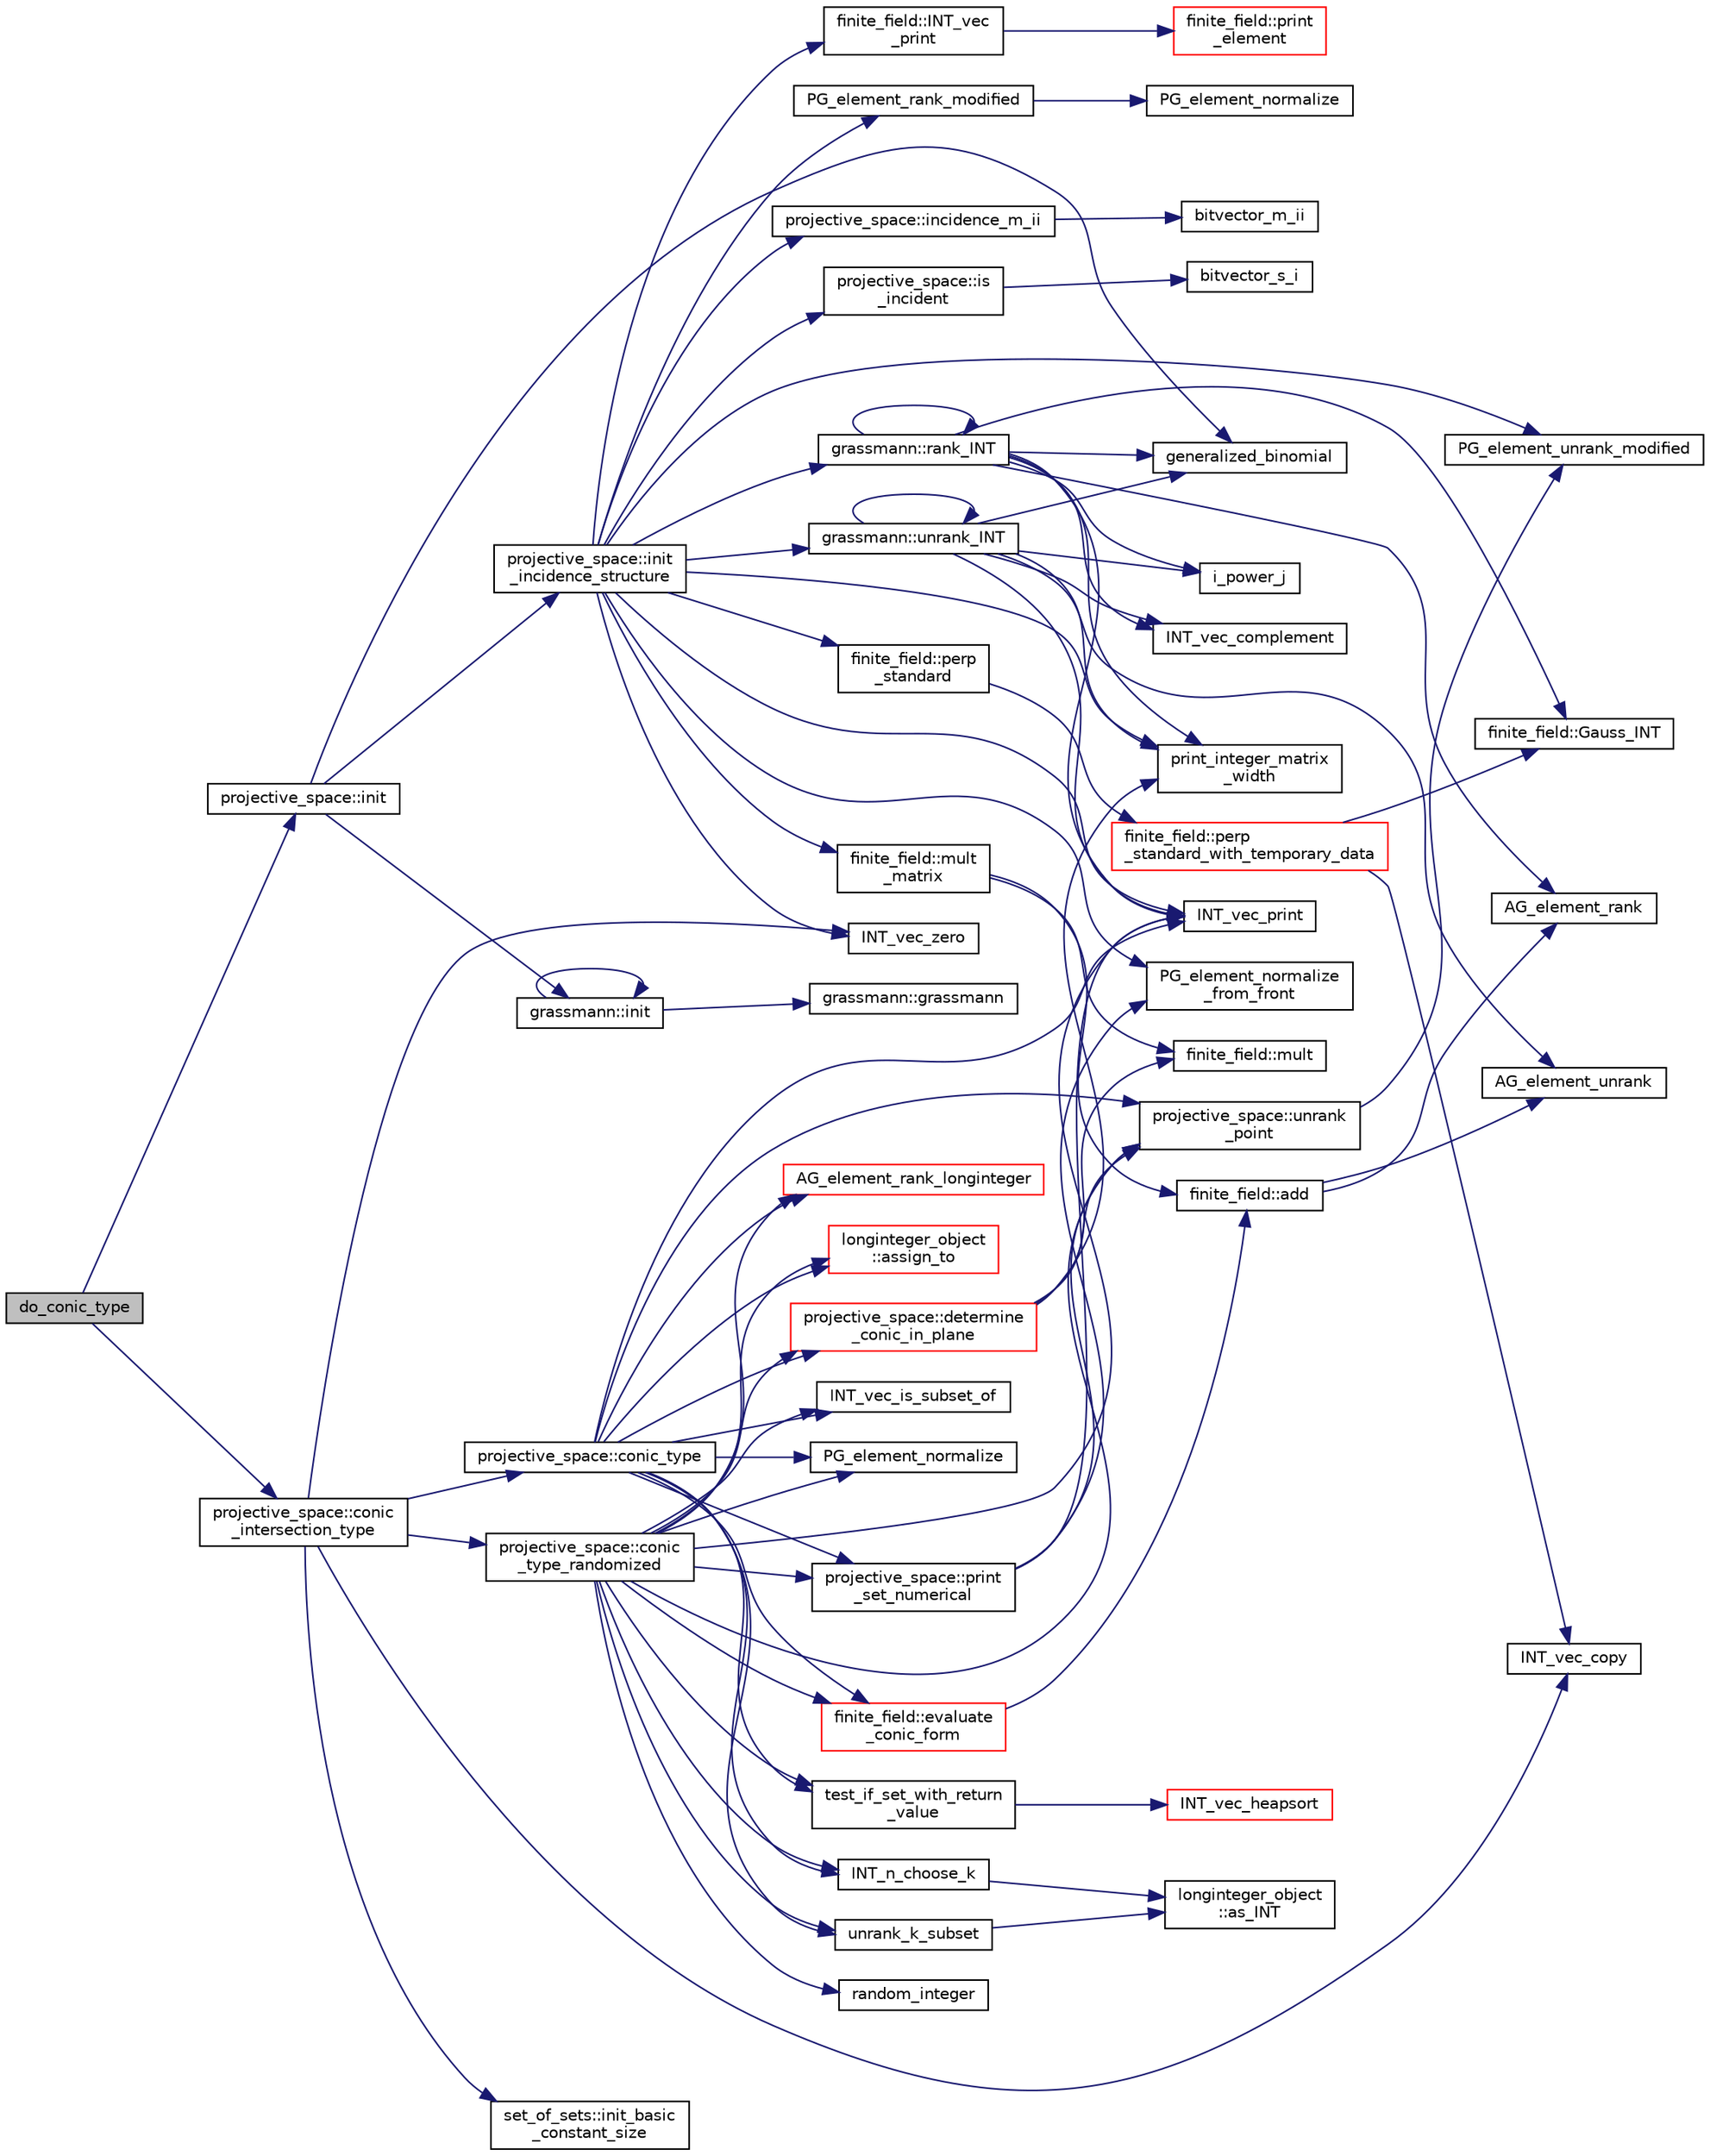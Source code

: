 digraph "do_conic_type"
{
  edge [fontname="Helvetica",fontsize="10",labelfontname="Helvetica",labelfontsize="10"];
  node [fontname="Helvetica",fontsize="10",shape=record];
  rankdir="LR";
  Node3984 [label="do_conic_type",height=0.2,width=0.4,color="black", fillcolor="grey75", style="filled", fontcolor="black"];
  Node3984 -> Node3985 [color="midnightblue",fontsize="10",style="solid",fontname="Helvetica"];
  Node3985 [label="projective_space::init",height=0.2,width=0.4,color="black", fillcolor="white", style="filled",URL="$d2/d17/classprojective__space.html#a8a1efa40df92744519365f82e4740dab"];
  Node3985 -> Node3986 [color="midnightblue",fontsize="10",style="solid",fontname="Helvetica"];
  Node3986 [label="grassmann::init",height=0.2,width=0.4,color="black", fillcolor="white", style="filled",URL="$df/d02/classgrassmann.html#a2e8cf7b9f203254493d7c2607c17d498"];
  Node3986 -> Node3987 [color="midnightblue",fontsize="10",style="solid",fontname="Helvetica"];
  Node3987 [label="grassmann::grassmann",height=0.2,width=0.4,color="black", fillcolor="white", style="filled",URL="$df/d02/classgrassmann.html#a252a85d3b74eb4fbd5771f4152a5f272"];
  Node3986 -> Node3986 [color="midnightblue",fontsize="10",style="solid",fontname="Helvetica"];
  Node3985 -> Node3988 [color="midnightblue",fontsize="10",style="solid",fontname="Helvetica"];
  Node3988 [label="generalized_binomial",height=0.2,width=0.4,color="black", fillcolor="white", style="filled",URL="$d2/d7c/combinatorics_8_c.html#a24762dc22e45175d18ec1ec1d2556ae8"];
  Node3985 -> Node3989 [color="midnightblue",fontsize="10",style="solid",fontname="Helvetica"];
  Node3989 [label="projective_space::init\l_incidence_structure",height=0.2,width=0.4,color="black", fillcolor="white", style="filled",URL="$d2/d17/classprojective__space.html#a1e59490325e045cc52674a3706780aed"];
  Node3989 -> Node3990 [color="midnightblue",fontsize="10",style="solid",fontname="Helvetica"];
  Node3990 [label="INT_vec_zero",height=0.2,width=0.4,color="black", fillcolor="white", style="filled",URL="$df/dbf/sajeeb_8_c.html#aa8c9c7977203577026080f546fe4980f"];
  Node3989 -> Node3991 [color="midnightblue",fontsize="10",style="solid",fontname="Helvetica"];
  Node3991 [label="PG_element_unrank_modified",height=0.2,width=0.4,color="black", fillcolor="white", style="filled",URL="$d4/d67/geometry_8h.html#a83ae9b605d496f6a90345303f6efae64"];
  Node3989 -> Node3992 [color="midnightblue",fontsize="10",style="solid",fontname="Helvetica"];
  Node3992 [label="INT_vec_print",height=0.2,width=0.4,color="black", fillcolor="white", style="filled",URL="$df/dbf/sajeeb_8_c.html#a79a5901af0b47dd0d694109543c027fe"];
  Node3989 -> Node3993 [color="midnightblue",fontsize="10",style="solid",fontname="Helvetica"];
  Node3993 [label="finite_field::INT_vec\l_print",height=0.2,width=0.4,color="black", fillcolor="white", style="filled",URL="$df/d5a/classfinite__field.html#a9c33a61dedc197e37b014b6f8dc07f06"];
  Node3993 -> Node3994 [color="midnightblue",fontsize="10",style="solid",fontname="Helvetica"];
  Node3994 [label="finite_field::print\l_element",height=0.2,width=0.4,color="red", fillcolor="white", style="filled",URL="$df/d5a/classfinite__field.html#ab7d1f59c043d7696b8b47c92d0fedad5"];
  Node3989 -> Node3997 [color="midnightblue",fontsize="10",style="solid",fontname="Helvetica"];
  Node3997 [label="PG_element_normalize\l_from_front",height=0.2,width=0.4,color="black", fillcolor="white", style="filled",URL="$d4/d67/geometry_8h.html#af675caf5f9975573455c8d93cb56bf95"];
  Node3989 -> Node3998 [color="midnightblue",fontsize="10",style="solid",fontname="Helvetica"];
  Node3998 [label="grassmann::unrank_INT",height=0.2,width=0.4,color="black", fillcolor="white", style="filled",URL="$df/d02/classgrassmann.html#a32079405b95a6da2ba1420567d762d64"];
  Node3998 -> Node3988 [color="midnightblue",fontsize="10",style="solid",fontname="Helvetica"];
  Node3998 -> Node3999 [color="midnightblue",fontsize="10",style="solid",fontname="Helvetica"];
  Node3999 [label="i_power_j",height=0.2,width=0.4,color="black", fillcolor="white", style="filled",URL="$de/dc5/algebra__and__number__theory_8h.html#a39b321523e8957d701618bb5cac542b5"];
  Node3998 -> Node4000 [color="midnightblue",fontsize="10",style="solid",fontname="Helvetica"];
  Node4000 [label="AG_element_unrank",height=0.2,width=0.4,color="black", fillcolor="white", style="filled",URL="$d4/d67/geometry_8h.html#a4a33b86c87b2879b97cfa1327abe2885"];
  Node3998 -> Node3992 [color="midnightblue",fontsize="10",style="solid",fontname="Helvetica"];
  Node3998 -> Node3998 [color="midnightblue",fontsize="10",style="solid",fontname="Helvetica"];
  Node3998 -> Node4001 [color="midnightblue",fontsize="10",style="solid",fontname="Helvetica"];
  Node4001 [label="INT_vec_complement",height=0.2,width=0.4,color="black", fillcolor="white", style="filled",URL="$d5/db4/io__and__os_8h.html#a2a0a724647575fcd3090c763985eb81a"];
  Node3998 -> Node4002 [color="midnightblue",fontsize="10",style="solid",fontname="Helvetica"];
  Node4002 [label="print_integer_matrix\l_width",height=0.2,width=0.4,color="black", fillcolor="white", style="filled",URL="$d5/db4/io__and__os_8h.html#aa78f3e73fc2179251bd15adbcc31573f"];
  Node3989 -> Node4002 [color="midnightblue",fontsize="10",style="solid",fontname="Helvetica"];
  Node3989 -> Node4003 [color="midnightblue",fontsize="10",style="solid",fontname="Helvetica"];
  Node4003 [label="grassmann::rank_INT",height=0.2,width=0.4,color="black", fillcolor="white", style="filled",URL="$df/d02/classgrassmann.html#a1fa95ce7ecebd48b04c7a0dc75491184"];
  Node4003 -> Node4002 [color="midnightblue",fontsize="10",style="solid",fontname="Helvetica"];
  Node4003 -> Node4004 [color="midnightblue",fontsize="10",style="solid",fontname="Helvetica"];
  Node4004 [label="finite_field::Gauss_INT",height=0.2,width=0.4,color="black", fillcolor="white", style="filled",URL="$df/d5a/classfinite__field.html#adb676d2e80341b53751326e3a58beb11"];
  Node4003 -> Node3992 [color="midnightblue",fontsize="10",style="solid",fontname="Helvetica"];
  Node4003 -> Node4001 [color="midnightblue",fontsize="10",style="solid",fontname="Helvetica"];
  Node4003 -> Node3999 [color="midnightblue",fontsize="10",style="solid",fontname="Helvetica"];
  Node4003 -> Node3988 [color="midnightblue",fontsize="10",style="solid",fontname="Helvetica"];
  Node4003 -> Node4003 [color="midnightblue",fontsize="10",style="solid",fontname="Helvetica"];
  Node4003 -> Node4005 [color="midnightblue",fontsize="10",style="solid",fontname="Helvetica"];
  Node4005 [label="AG_element_rank",height=0.2,width=0.4,color="black", fillcolor="white", style="filled",URL="$d4/d67/geometry_8h.html#ab2ac908d07dd8038fd996e26bdc75c17"];
  Node3989 -> Node4006 [color="midnightblue",fontsize="10",style="solid",fontname="Helvetica"];
  Node4006 [label="finite_field::mult\l_matrix",height=0.2,width=0.4,color="black", fillcolor="white", style="filled",URL="$df/d5a/classfinite__field.html#a48517f15dfd7b21c37e0975855f1ada2"];
  Node4006 -> Node4007 [color="midnightblue",fontsize="10",style="solid",fontname="Helvetica"];
  Node4007 [label="finite_field::add",height=0.2,width=0.4,color="black", fillcolor="white", style="filled",URL="$df/d5a/classfinite__field.html#a8f12328a27500f3c7be0c849ebbc9d14"];
  Node4007 -> Node4000 [color="midnightblue",fontsize="10",style="solid",fontname="Helvetica"];
  Node4007 -> Node4005 [color="midnightblue",fontsize="10",style="solid",fontname="Helvetica"];
  Node4006 -> Node4008 [color="midnightblue",fontsize="10",style="solid",fontname="Helvetica"];
  Node4008 [label="finite_field::mult",height=0.2,width=0.4,color="black", fillcolor="white", style="filled",URL="$df/d5a/classfinite__field.html#a24fb5917aa6d4d656fd855b7f44a13b0"];
  Node3989 -> Node4009 [color="midnightblue",fontsize="10",style="solid",fontname="Helvetica"];
  Node4009 [label="PG_element_rank_modified",height=0.2,width=0.4,color="black", fillcolor="white", style="filled",URL="$d4/d67/geometry_8h.html#a9cd1a8bf5b88a038e33862f6c2c3dd36"];
  Node4009 -> Node4010 [color="midnightblue",fontsize="10",style="solid",fontname="Helvetica"];
  Node4010 [label="PG_element_normalize",height=0.2,width=0.4,color="black", fillcolor="white", style="filled",URL="$df/de4/projective_8_c.html#a5a4c3c1158bad6bab0d786c616bd0996"];
  Node3989 -> Node4011 [color="midnightblue",fontsize="10",style="solid",fontname="Helvetica"];
  Node4011 [label="projective_space::incidence_m_ii",height=0.2,width=0.4,color="black", fillcolor="white", style="filled",URL="$d2/d17/classprojective__space.html#adafef534cb822f51289101e7d465ede2"];
  Node4011 -> Node4012 [color="midnightblue",fontsize="10",style="solid",fontname="Helvetica"];
  Node4012 [label="bitvector_m_ii",height=0.2,width=0.4,color="black", fillcolor="white", style="filled",URL="$df/dbf/sajeeb_8_c.html#a31da55e2b26316d582cd322dc670b67b"];
  Node3989 -> Node4013 [color="midnightblue",fontsize="10",style="solid",fontname="Helvetica"];
  Node4013 [label="finite_field::perp\l_standard",height=0.2,width=0.4,color="black", fillcolor="white", style="filled",URL="$df/d5a/classfinite__field.html#a2f5bc92908aea624a8d9179d2a9ba057"];
  Node4013 -> Node4014 [color="midnightblue",fontsize="10",style="solid",fontname="Helvetica"];
  Node4014 [label="finite_field::perp\l_standard_with_temporary_data",height=0.2,width=0.4,color="red", fillcolor="white", style="filled",URL="$df/d5a/classfinite__field.html#aae3cca9b5f19ae969a9c5349d14f41c0"];
  Node4014 -> Node4015 [color="midnightblue",fontsize="10",style="solid",fontname="Helvetica"];
  Node4015 [label="INT_vec_copy",height=0.2,width=0.4,color="black", fillcolor="white", style="filled",URL="$df/dbf/sajeeb_8_c.html#ac2d875e27e009af6ec04d17254d11075"];
  Node4014 -> Node4004 [color="midnightblue",fontsize="10",style="solid",fontname="Helvetica"];
  Node3989 -> Node4018 [color="midnightblue",fontsize="10",style="solid",fontname="Helvetica"];
  Node4018 [label="projective_space::is\l_incident",height=0.2,width=0.4,color="black", fillcolor="white", style="filled",URL="$d2/d17/classprojective__space.html#a225780a9f3d266bc425b3be0cf5bc0ff"];
  Node4018 -> Node4019 [color="midnightblue",fontsize="10",style="solid",fontname="Helvetica"];
  Node4019 [label="bitvector_s_i",height=0.2,width=0.4,color="black", fillcolor="white", style="filled",URL="$df/dbf/sajeeb_8_c.html#ac0135a3681a44df3fe7af1545676fbe2"];
  Node3984 -> Node4020 [color="midnightblue",fontsize="10",style="solid",fontname="Helvetica"];
  Node4020 [label="projective_space::conic\l_intersection_type",height=0.2,width=0.4,color="black", fillcolor="white", style="filled",URL="$d2/d17/classprojective__space.html#a8f3472a2e9af4ac7874a5195ec6e0d58"];
  Node4020 -> Node4021 [color="midnightblue",fontsize="10",style="solid",fontname="Helvetica"];
  Node4021 [label="projective_space::conic\l_type_randomized",height=0.2,width=0.4,color="black", fillcolor="white", style="filled",URL="$d2/d17/classprojective__space.html#af486b51daa10b4de0c8b50fb5c1c2ee7"];
  Node4021 -> Node4022 [color="midnightblue",fontsize="10",style="solid",fontname="Helvetica"];
  Node4022 [label="projective_space::print\l_set_numerical",height=0.2,width=0.4,color="black", fillcolor="white", style="filled",URL="$d2/d17/classprojective__space.html#ac6ee25b30e3fbe635750d0f0924e0bba"];
  Node4022 -> Node4023 [color="midnightblue",fontsize="10",style="solid",fontname="Helvetica"];
  Node4023 [label="projective_space::unrank\l_point",height=0.2,width=0.4,color="black", fillcolor="white", style="filled",URL="$d2/d17/classprojective__space.html#a3cb7917af4c5f1590b660d4bf907e0fa"];
  Node4023 -> Node3991 [color="midnightblue",fontsize="10",style="solid",fontname="Helvetica"];
  Node4022 -> Node3992 [color="midnightblue",fontsize="10",style="solid",fontname="Helvetica"];
  Node4022 -> Node3997 [color="midnightblue",fontsize="10",style="solid",fontname="Helvetica"];
  Node4021 -> Node4024 [color="midnightblue",fontsize="10",style="solid",fontname="Helvetica"];
  Node4024 [label="test_if_set_with_return\l_value",height=0.2,width=0.4,color="black", fillcolor="white", style="filled",URL="$d5/de2/foundations_2data__structures_2data__structures_8h.html#ac8840ecabde4103e50ef1a7a8245d913"];
  Node4024 -> Node4025 [color="midnightblue",fontsize="10",style="solid",fontname="Helvetica"];
  Node4025 [label="INT_vec_heapsort",height=0.2,width=0.4,color="red", fillcolor="white", style="filled",URL="$d4/dd7/sorting_8_c.html#a3590ad9987f801fbfc94634300182f39"];
  Node4021 -> Node4029 [color="midnightblue",fontsize="10",style="solid",fontname="Helvetica"];
  Node4029 [label="INT_n_choose_k",height=0.2,width=0.4,color="black", fillcolor="white", style="filled",URL="$d2/d7c/combinatorics_8_c.html#aa74adc702e59feadb839f44c0aaec8f6"];
  Node4029 -> Node4030 [color="midnightblue",fontsize="10",style="solid",fontname="Helvetica"];
  Node4030 [label="longinteger_object\l::as_INT",height=0.2,width=0.4,color="black", fillcolor="white", style="filled",URL="$dd/d7e/classlonginteger__object.html#afb992d4679a6741acc63c8bcba27971e"];
  Node4021 -> Node4031 [color="midnightblue",fontsize="10",style="solid",fontname="Helvetica"];
  Node4031 [label="random_integer",height=0.2,width=0.4,color="black", fillcolor="white", style="filled",URL="$d5/db4/io__and__os_8h.html#a509937846575424b1c8863e1bb96a766"];
  Node4021 -> Node4032 [color="midnightblue",fontsize="10",style="solid",fontname="Helvetica"];
  Node4032 [label="unrank_k_subset",height=0.2,width=0.4,color="black", fillcolor="white", style="filled",URL="$d2/d7c/combinatorics_8_c.html#a709dbec12f4da5bb02b9352d45a2c77d"];
  Node4032 -> Node4030 [color="midnightblue",fontsize="10",style="solid",fontname="Helvetica"];
  Node4021 -> Node3992 [color="midnightblue",fontsize="10",style="solid",fontname="Helvetica"];
  Node4021 -> Node4033 [color="midnightblue",fontsize="10",style="solid",fontname="Helvetica"];
  Node4033 [label="INT_vec_is_subset_of",height=0.2,width=0.4,color="black", fillcolor="white", style="filled",URL="$d5/de2/foundations_2data__structures_2data__structures_8h.html#a20ec6b8d7632de228f6a41317ee56be3"];
  Node4021 -> Node4034 [color="midnightblue",fontsize="10",style="solid",fontname="Helvetica"];
  Node4034 [label="projective_space::determine\l_conic_in_plane",height=0.2,width=0.4,color="red", fillcolor="white", style="filled",URL="$d2/d17/classprojective__space.html#ad37dfe343cac13cc6c90e1fabf77ce14"];
  Node4034 -> Node4023 [color="midnightblue",fontsize="10",style="solid",fontname="Helvetica"];
  Node4034 -> Node4002 [color="midnightblue",fontsize="10",style="solid",fontname="Helvetica"];
  Node4034 -> Node4008 [color="midnightblue",fontsize="10",style="solid",fontname="Helvetica"];
  Node4021 -> Node4038 [color="midnightblue",fontsize="10",style="solid",fontname="Helvetica"];
  Node4038 [label="PG_element_normalize",height=0.2,width=0.4,color="black", fillcolor="white", style="filled",URL="$d4/d67/geometry_8h.html#a5a4c3c1158bad6bab0d786c616bd0996"];
  Node4021 -> Node4039 [color="midnightblue",fontsize="10",style="solid",fontname="Helvetica"];
  Node4039 [label="AG_element_rank_longinteger",height=0.2,width=0.4,color="red", fillcolor="white", style="filled",URL="$d4/d67/geometry_8h.html#ac13377076b1f78e7a883eade63d2d6f6"];
  Node4021 -> Node4023 [color="midnightblue",fontsize="10",style="solid",fontname="Helvetica"];
  Node4021 -> Node4048 [color="midnightblue",fontsize="10",style="solid",fontname="Helvetica"];
  Node4048 [label="finite_field::evaluate\l_conic_form",height=0.2,width=0.4,color="red", fillcolor="white", style="filled",URL="$df/d5a/classfinite__field.html#ad0d30daf0c7242c3a57226614d34522a"];
  Node4048 -> Node4007 [color="midnightblue",fontsize="10",style="solid",fontname="Helvetica"];
  Node4021 -> Node4050 [color="midnightblue",fontsize="10",style="solid",fontname="Helvetica"];
  Node4050 [label="longinteger_object\l::assign_to",height=0.2,width=0.4,color="red", fillcolor="white", style="filled",URL="$dd/d7e/classlonginteger__object.html#a891b9d0947bfce181245ab5cffe9482a"];
  Node4020 -> Node4051 [color="midnightblue",fontsize="10",style="solid",fontname="Helvetica"];
  Node4051 [label="projective_space::conic_type",height=0.2,width=0.4,color="black", fillcolor="white", style="filled",URL="$d2/d17/classprojective__space.html#af5a8dcbc4bbe1638c3037b949b3b3306"];
  Node4051 -> Node4022 [color="midnightblue",fontsize="10",style="solid",fontname="Helvetica"];
  Node4051 -> Node4024 [color="midnightblue",fontsize="10",style="solid",fontname="Helvetica"];
  Node4051 -> Node4029 [color="midnightblue",fontsize="10",style="solid",fontname="Helvetica"];
  Node4051 -> Node4032 [color="midnightblue",fontsize="10",style="solid",fontname="Helvetica"];
  Node4051 -> Node3992 [color="midnightblue",fontsize="10",style="solid",fontname="Helvetica"];
  Node4051 -> Node4033 [color="midnightblue",fontsize="10",style="solid",fontname="Helvetica"];
  Node4051 -> Node4034 [color="midnightblue",fontsize="10",style="solid",fontname="Helvetica"];
  Node4051 -> Node4038 [color="midnightblue",fontsize="10",style="solid",fontname="Helvetica"];
  Node4051 -> Node4039 [color="midnightblue",fontsize="10",style="solid",fontname="Helvetica"];
  Node4051 -> Node4023 [color="midnightblue",fontsize="10",style="solid",fontname="Helvetica"];
  Node4051 -> Node4048 [color="midnightblue",fontsize="10",style="solid",fontname="Helvetica"];
  Node4051 -> Node4050 [color="midnightblue",fontsize="10",style="solid",fontname="Helvetica"];
  Node4020 -> Node3990 [color="midnightblue",fontsize="10",style="solid",fontname="Helvetica"];
  Node4020 -> Node4052 [color="midnightblue",fontsize="10",style="solid",fontname="Helvetica"];
  Node4052 [label="set_of_sets::init_basic\l_constant_size",height=0.2,width=0.4,color="black", fillcolor="white", style="filled",URL="$da/dd6/classset__of__sets.html#a3d2bcfc5db1101cef8d5d436cca51182"];
  Node4020 -> Node4015 [color="midnightblue",fontsize="10",style="solid",fontname="Helvetica"];
}
